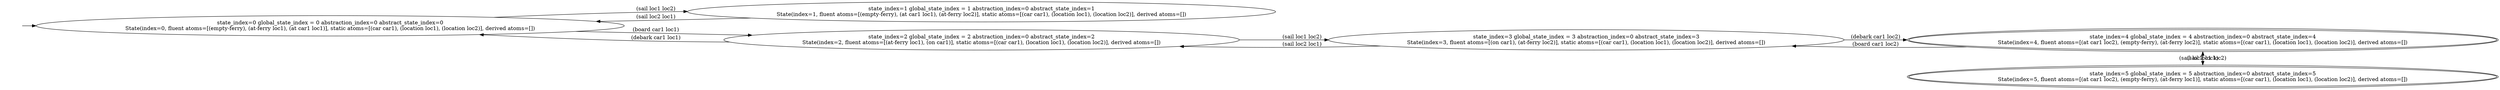 digraph {
rankdir="LR"
s0[label="state_index=0 global_state_index = 0 abstraction_index=0 abstract_state_index=0
State(index=0, fluent atoms=[(empty-ferry), (at-ferry loc1), (at car1 loc1)], static atoms=[(car car1), (location loc1), (location loc2)], derived atoms=[])
"]
s1[label="state_index=1 global_state_index = 1 abstraction_index=0 abstract_state_index=1
State(index=1, fluent atoms=[(empty-ferry), (at car1 loc1), (at-ferry loc2)], static atoms=[(car car1), (location loc1), (location loc2)], derived atoms=[])
"]
s2[label="state_index=2 global_state_index = 2 abstraction_index=0 abstract_state_index=2
State(index=2, fluent atoms=[(at-ferry loc1), (on car1)], static atoms=[(car car1), (location loc1), (location loc2)], derived atoms=[])
"]
s3[label="state_index=3 global_state_index = 3 abstraction_index=0 abstract_state_index=3
State(index=3, fluent atoms=[(on car1), (at-ferry loc2)], static atoms=[(car car1), (location loc1), (location loc2)], derived atoms=[])
"]
s4[peripheries=2,label="state_index=4 global_state_index = 4 abstraction_index=0 abstract_state_index=4
State(index=4, fluent atoms=[(at car1 loc2), (empty-ferry), (at-ferry loc2)], static atoms=[(car car1), (location loc1), (location loc2)], derived atoms=[])
"]
s5[peripheries=2,label="state_index=5 global_state_index = 5 abstraction_index=0 abstract_state_index=5
State(index=5, fluent atoms=[(at car1 loc2), (empty-ferry), (at-ferry loc1)], static atoms=[(car car1), (location loc1), (location loc2)], derived atoms=[])
"]
Dangling [ label = "", style = invis ]
{ rank = same; Dangling }
Dangling -> s0
{ rank = same; s1}
{ rank = same; s0}
{ rank = same; s2}
{ rank = same; s3}
{ rank = same; s4,s5}
s0->s1 [label="(sail loc1 loc2)
"]
s0->s2 [label="(board car1 loc1)
"]
s1->s0 [label="(sail loc2 loc1)
"]
s2->s0 [label="(debark car1 loc1)
"]
s2->s3 [label="(sail loc1 loc2)
"]
s3->s2 [label="(sail loc2 loc1)
"]
s3->s4 [label="(debark car1 loc2)
"]
s4->s3 [label="(board car1 loc2)
"]
s4->s5 [label="(sail loc2 loc1)
"]
s5->s4 [label="(sail loc1 loc2)
"]
}
